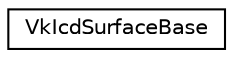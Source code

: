 digraph "Graphical Class Hierarchy"
{
 // LATEX_PDF_SIZE
  edge [fontname="Helvetica",fontsize="10",labelfontname="Helvetica",labelfontsize="10"];
  node [fontname="Helvetica",fontsize="10",shape=record];
  rankdir="LR";
  Node0 [label="VkIcdSurfaceBase",height=0.2,width=0.4,color="black", fillcolor="white", style="filled",URL="$da/db4/structVkIcdSurfaceBase.html",tooltip=" "];
}
